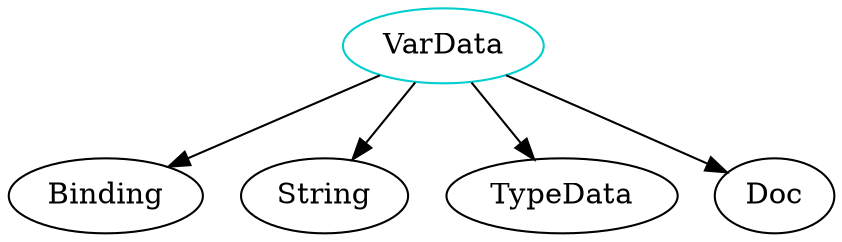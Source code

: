 digraph vardata{
VarData -> Binding;
VarData -> String;
VarData -> TypeData;
VarData -> Doc;
VarData	[shape=oval, color=cyan3, label="VarData"];
}
